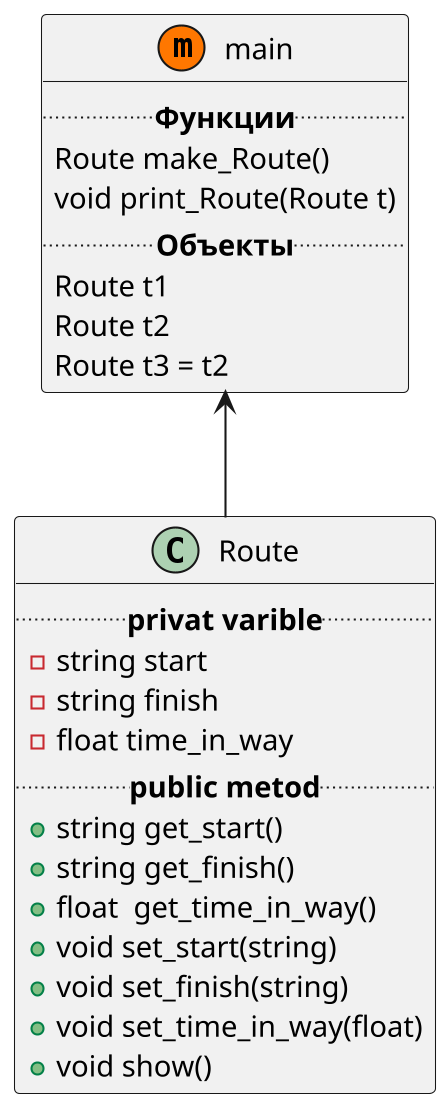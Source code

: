  @startuml
' note left of main #while: Комментарий.
skinparam dpi 200
skinparam shadowing false
main <-- Route
class main<<(m,#FF7700)>>{
   .. **Функции** ..
   Route make_Route()
   void print_Route(Route t)
   .. **Объекты** ..
   Route t1
   Route t2
   Route t3 = t2
} 
class Route{
    .. **privat varible** ..
    - string start
    - string finish
    - float time_in_way
    .. **public metod** ..
    + string get_start()
    + string get_finish()
    + float  get_time_in_way()
    + void set_start(string)
    + void set_finish(string)
    + void set_time_in_way(float)
    + void show()
}
 @enduml

